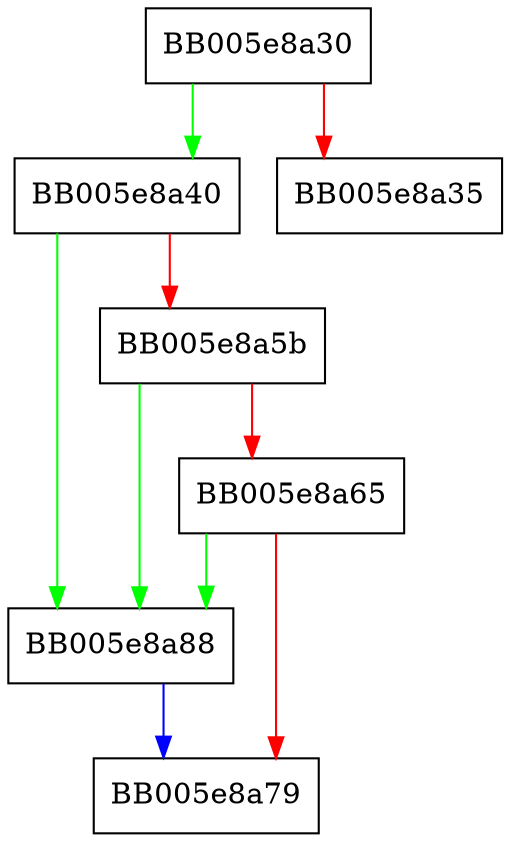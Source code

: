 digraph ossl_lib_ctx_read_lock {
  node [shape="box"];
  graph [splines=ortho];
  BB005e8a30 -> BB005e8a40 [color="green"];
  BB005e8a30 -> BB005e8a35 [color="red"];
  BB005e8a40 -> BB005e8a88 [color="green"];
  BB005e8a40 -> BB005e8a5b [color="red"];
  BB005e8a5b -> BB005e8a88 [color="green"];
  BB005e8a5b -> BB005e8a65 [color="red"];
  BB005e8a65 -> BB005e8a88 [color="green"];
  BB005e8a65 -> BB005e8a79 [color="red"];
  BB005e8a88 -> BB005e8a79 [color="blue"];
}